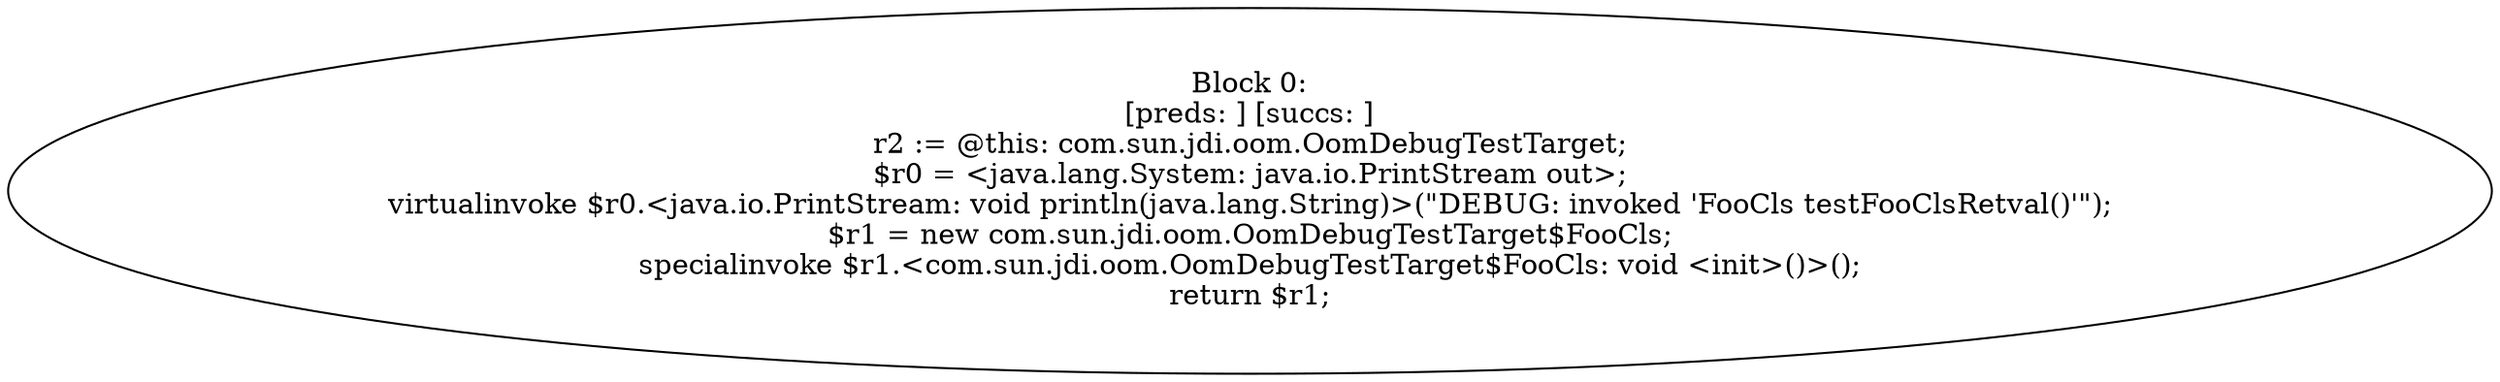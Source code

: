 digraph "unitGraph" {
    "Block 0:
[preds: ] [succs: ]
r2 := @this: com.sun.jdi.oom.OomDebugTestTarget;
$r0 = <java.lang.System: java.io.PrintStream out>;
virtualinvoke $r0.<java.io.PrintStream: void println(java.lang.String)>(\"DEBUG: invoked \'FooCls testFooClsRetval()\'\");
$r1 = new com.sun.jdi.oom.OomDebugTestTarget$FooCls;
specialinvoke $r1.<com.sun.jdi.oom.OomDebugTestTarget$FooCls: void <init>()>();
return $r1;
"
}
